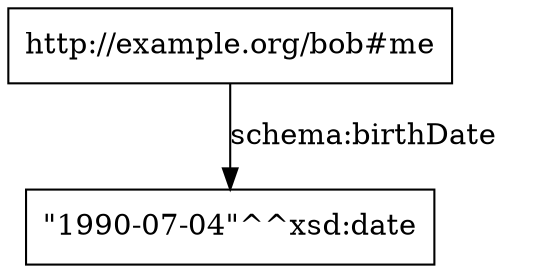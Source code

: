 digraph G {
  b0 [label="\"1990-07-04\"^^xsd:date" shape=rect pos="4.5,0!"];
  bob [label="http://example.org/bob#me" shape=rect pos="0,0!"];
  bob -> b0 [label="schema:birthDate     "];
}